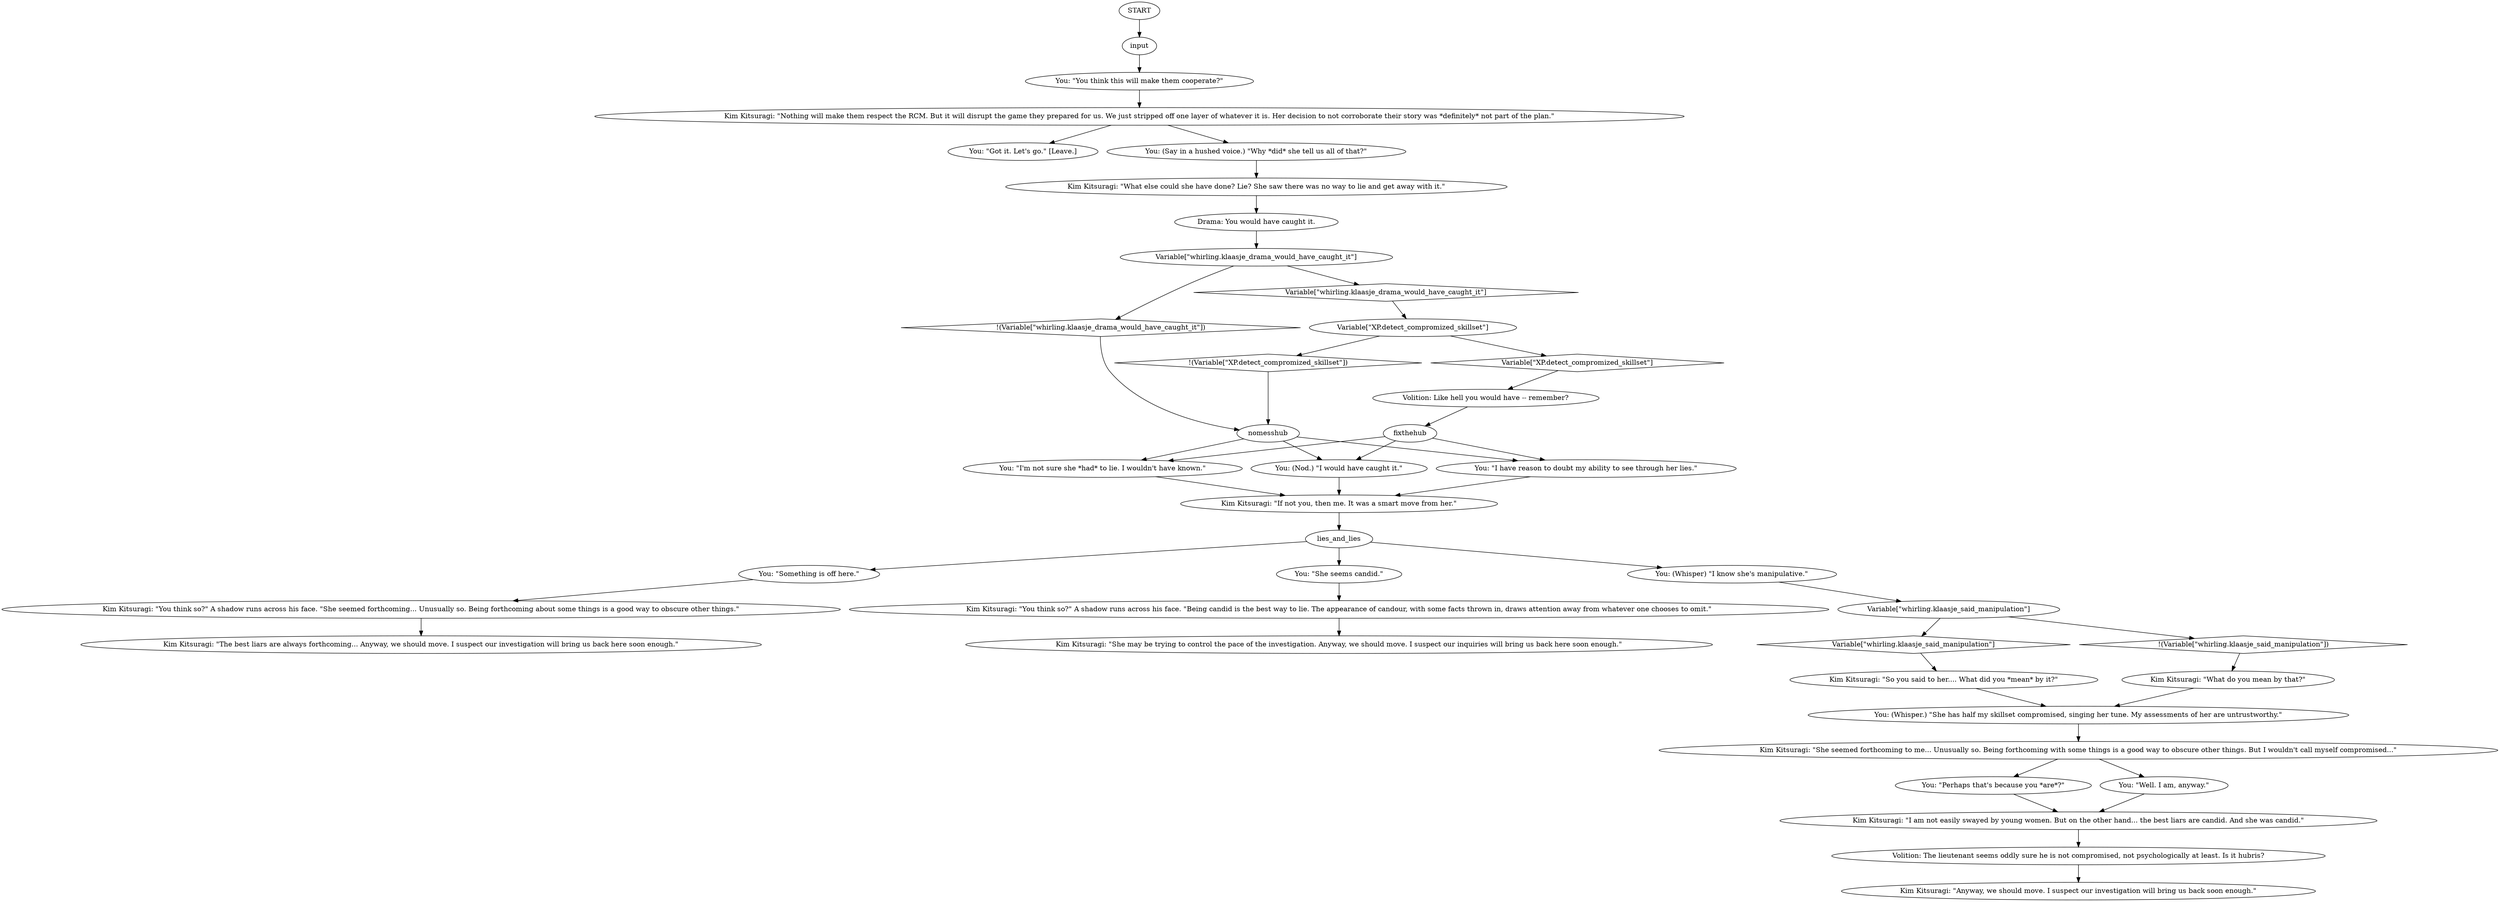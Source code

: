 # KIM SWITCH / DISCUSSING KLAASJE DOWNSTAIRS
# this should blink ONLY DOWNSTAIRS and after Klaasje rape hub exit
# ==================================================
digraph G {
	  0 [label="START"];
	  1 [label="input"];
	  2 [label="You: \"You think this will make them cooperate?\""];
	  3 [label="Volition: Like hell you would have -- remember?"];
	  4 [label="Kim Kitsuragi: \"You think so?\" A shadow runs across his face. \"She seemed forthcoming... Unusually so. Being forthcoming about some things is a good way to obscure other things.\""];
	  5 [label="You: \"I'm not sure she *had* to lie. I wouldn't have known.\""];
	  6 [label="Kim Kitsuragi: \"You think so?\" A shadow runs across his face. \"Being candid is the best way to lie. The appearance of candour, with some facts thrown in, draws attention away from whatever one chooses to omit.\""];
	  7 [label="You: \"Perhaps that's because you *are*?\""];
	  8 [label="Kim Kitsuragi: \"She seemed forthcoming to me... Unusually so. Being forthcoming with some things is a good way to obscure other things. But I wouldn't call myself compromised...\""];
	  10 [label="Kim Kitsuragi: \"Anyway, we should move. I suspect our investigation will bring us back soon enough.\""];
	  11 [label="You: \"Got it. Let's go.\" [Leave.]"];
	  12 [label="Drama: You would have caught it."];
	  13 [label="You: (Nod.) \"I would have caught it.\""];
	  14 [label="Kim Kitsuragi: \"So you said to her.... What did you *mean* by it?\""];
	  15 [label="Kim Kitsuragi: \"What do you mean by that?\""];
	  16 [label="Variable[\"whirling.klaasje_drama_would_have_caught_it\"]"];
	  17 [label="Variable[\"whirling.klaasje_drama_would_have_caught_it\"]", shape=diamond];
	  18 [label="!(Variable[\"whirling.klaasje_drama_would_have_caught_it\"])", shape=diamond];
	  19 [label="Variable[\"XP.detect_compromized_skillset\"]"];
	  20 [label="Variable[\"XP.detect_compromized_skillset\"]", shape=diamond];
	  21 [label="!(Variable[\"XP.detect_compromized_skillset\"])", shape=diamond];
	  22 [label="You: \"Something is off here.\""];
	  23 [label="You: \"Well. I am, anyway.\""];
	  24 [label="You: \"She seems candid.\""];
	  25 [label="Kim Kitsuragi: \"What else could she have done? Lie? She saw there was no way to lie and get away with it.\""];
	  26 [label="nomesshub"];
	  27 [label="Kim Kitsuragi: \"The best liars are always forthcoming... Anyway, we should move. I suspect our investigation will bring us back here soon enough.\""];
	  28 [label="lies_and_lies"];
	  29 [label="Variable[\"whirling.klaasje_said_manipulation\"]"];
	  30 [label="Variable[\"whirling.klaasje_said_manipulation\"]", shape=diamond];
	  31 [label="!(Variable[\"whirling.klaasje_said_manipulation\"])", shape=diamond];
	  32 [label="fixthehub"];
	  33 [label="You: (Whisper.) \"She has half my skillset compromised, singing her tune. My assessments of her are untrustworthy.\""];
	  34 [label="Kim Kitsuragi: \"I am not easily swayed by young women. But on the other hand... the best liars are candid. And she was candid.\""];
	  35 [label="Kim Kitsuragi: \"Nothing will make them respect the RCM. But it will disrupt the game they prepared for us. We just stripped off one layer of whatever it is. Her decision to not corroborate their story was *definitely* not part of the plan.\""];
	  36 [label="You: (Say in a hushed voice.) \"Why *did* she tell us all of that?\""];
	  37 [label="Kim Kitsuragi: \"If not you, then me. It was a smart move from her.\""];
	  38 [label="You: (Whisper) \"I know she's manipulative.\""];
	  39 [label="Kim Kitsuragi: \"She may be trying to control the pace of the investigation. Anyway, we should move. I suspect our inquiries will bring us back here soon enough.\""];
	  40 [label="You: \"I have reason to doubt my ability to see through her lies.\""];
	  41 [label="Volition: The lieutenant seems oddly sure he is not compromised, not psychologically at least. Is it hubris?"];
	  0 -> 1
	  1 -> 2
	  2 -> 35
	  3 -> 32
	  4 -> 27
	  5 -> 37
	  6 -> 39
	  7 -> 34
	  8 -> 23
	  8 -> 7
	  12 -> 16
	  13 -> 37
	  14 -> 33
	  15 -> 33
	  16 -> 17
	  16 -> 18
	  17 -> 19
	  18 -> 26
	  19 -> 20
	  19 -> 21
	  20 -> 3
	  21 -> 26
	  22 -> 4
	  23 -> 34
	  24 -> 6
	  25 -> 12
	  26 -> 40
	  26 -> 5
	  26 -> 13
	  28 -> 24
	  28 -> 38
	  28 -> 22
	  29 -> 30
	  29 -> 31
	  30 -> 14
	  31 -> 15
	  32 -> 40
	  32 -> 5
	  32 -> 13
	  33 -> 8
	  34 -> 41
	  35 -> 11
	  35 -> 36
	  36 -> 25
	  37 -> 28
	  38 -> 29
	  40 -> 37
	  41 -> 10
}

